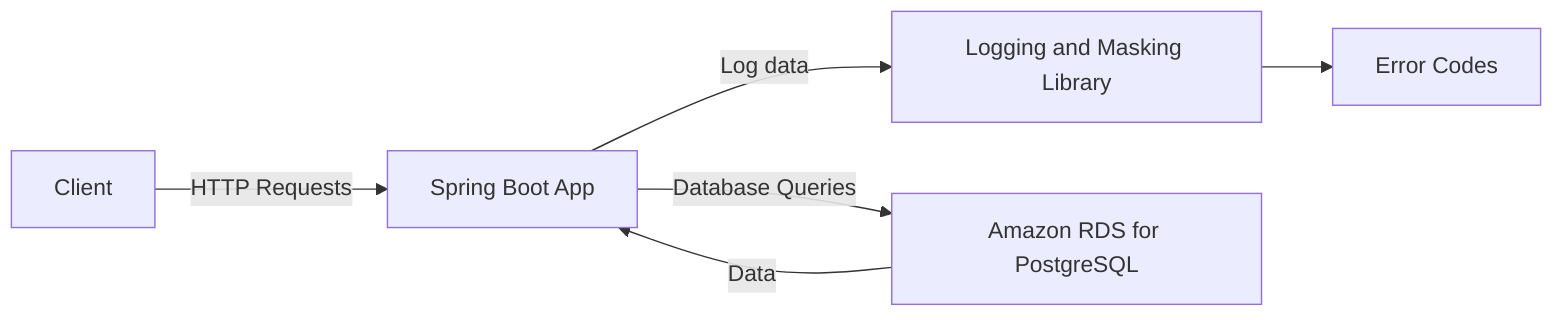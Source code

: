 graph LR
    A[Client] -- HTTP Requests --> B[Spring Boot App] 
    B[Spring Boot App] -- Log data --> C[Logging and Masking Library]
    B[Spring Boot App] -- Database Queries --> D[Amazon RDS for PostgreSQL]
    C[Logging and Masking Library] --> E[Error Codes]
    D[Amazon RDS for PostgreSQL] -- Data --> B[Spring Boot App]